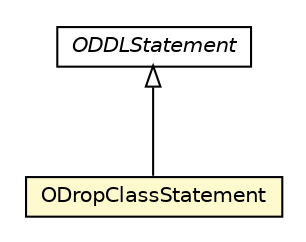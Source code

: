 #!/usr/local/bin/dot
#
# Class diagram 
# Generated by UMLGraph version R5_6-24-gf6e263 (http://www.umlgraph.org/)
#

digraph G {
	edge [fontname="Helvetica",fontsize=10,labelfontname="Helvetica",labelfontsize=10];
	node [fontname="Helvetica",fontsize=10,shape=plaintext];
	nodesep=0.25;
	ranksep=0.5;
	// com.orientechnologies.orient.core.sql.parser.ODDLStatement
	c2963956 [label=<<table title="com.orientechnologies.orient.core.sql.parser.ODDLStatement" border="0" cellborder="1" cellspacing="0" cellpadding="2" port="p" href="./ODDLStatement.html">
		<tr><td><table border="0" cellspacing="0" cellpadding="1">
<tr><td align="center" balign="center"><font face="Helvetica-Oblique"> ODDLStatement </font></td></tr>
		</table></td></tr>
		</table>>, URL="./ODDLStatement.html", fontname="Helvetica", fontcolor="black", fontsize=10.0];
	// com.orientechnologies.orient.core.sql.parser.ODropClassStatement
	c2964088 [label=<<table title="com.orientechnologies.orient.core.sql.parser.ODropClassStatement" border="0" cellborder="1" cellspacing="0" cellpadding="2" port="p" bgcolor="lemonChiffon" href="./ODropClassStatement.html">
		<tr><td><table border="0" cellspacing="0" cellpadding="1">
<tr><td align="center" balign="center"> ODropClassStatement </td></tr>
		</table></td></tr>
		</table>>, URL="./ODropClassStatement.html", fontname="Helvetica", fontcolor="black", fontsize=10.0];
	//com.orientechnologies.orient.core.sql.parser.ODropClassStatement extends com.orientechnologies.orient.core.sql.parser.ODDLStatement
	c2963956:p -> c2964088:p [dir=back,arrowtail=empty];
}


